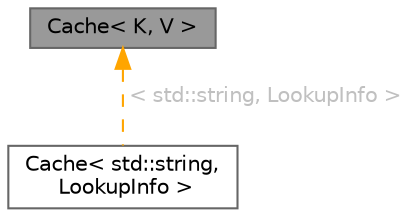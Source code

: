 digraph "Cache&lt; K, V &gt;"
{
 // INTERACTIVE_SVG=YES
 // LATEX_PDF_SIZE
  bgcolor="transparent";
  edge [fontname=Helvetica,fontsize=10,labelfontname=Helvetica,labelfontsize=10];
  node [fontname=Helvetica,fontsize=10,shape=box,height=0.2,width=0.4];
  Node1 [label="Cache\< K, V \>",height=0.2,width=0.4,color="gray40", fillcolor="grey60", style="filled", fontcolor="black",tooltip=" "];
  Node1 -> Node2 [dir="back",color="orange",style="dashed",label=" \< std::string, LookupInfo \>",fontcolor="grey" ];
  Node2 [label="Cache\< std::string,\l LookupInfo \>",height=0.2,width=0.4,color="gray40", fillcolor="white", style="filled",URL="$dc/d67/class_cache.html",tooltip=" "];
}
